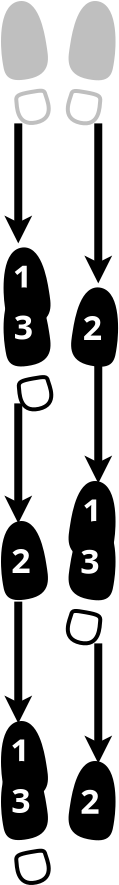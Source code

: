 <?xml version="1.0" encoding="UTF-8"?>
<dia:diagram xmlns:dia="http://www.lysator.liu.se/~alla/dia/">
  <dia:layer name="Segundo plano" visible="true" connectable="true" active="true">
    <dia:group>
      <dia:attribute name="meta">
        <dia:composite type="dict"/>
      </dia:attribute>
      <dia:attribute name="matrix"/>
      <dia:object type="Standard - Beziergon" version="0" id="O0">
        <dia:attribute name="obj_pos">
          <dia:point val="9.128,-15.68"/>
        </dia:attribute>
        <dia:attribute name="obj_bb">
          <dia:rectangle val="8.265,-15.8;10.613,-11.845"/>
        </dia:attribute>
        <dia:attribute name="bez_points">
          <dia:point val="9.128,-15.68"/>
          <dia:point val="10.028,-15.897"/>
          <dia:point val="10.332,-14.274"/>
          <dia:point val="10.432,-13.624"/>
          <dia:point val="10.532,-12.975"/>
          <dia:point val="10.728,-12.218"/>
          <dia:point val="9.628,-12.002"/>
          <dia:point val="8.528,-11.785"/>
          <dia:point val="8.528,-12.218"/>
          <dia:point val="8.428,-12.867"/>
          <dia:point val="8.328,-13.516"/>
          <dia:point val="8.228,-15.464"/>
        </dia:attribute>
        <dia:attribute name="corner_types">
          <dia:enum val="2"/>
          <dia:enum val="2"/>
          <dia:enum val="2"/>
          <dia:enum val="2"/>
          <dia:enum val="2"/>
        </dia:attribute>
        <dia:attribute name="line_width">
          <dia:real val="0.2"/>
        </dia:attribute>
        <dia:attribute name="inner_color">
          <dia:color val="#000000ff"/>
        </dia:attribute>
        <dia:attribute name="show_background">
          <dia:boolean val="true"/>
        </dia:attribute>
      </dia:object>
      <dia:object type="Standard - Text" version="1" id="O1">
        <dia:attribute name="obj_pos">
          <dia:point val="8.728,-13.68"/>
        </dia:attribute>
        <dia:attribute name="obj_bb">
          <dia:rectangle val="8.728,-15.302;9.955,-13.182"/>
        </dia:attribute>
        <dia:attribute name="text">
          <dia:composite type="text">
            <dia:attribute name="string">
              <dia:string>#1#</dia:string>
            </dia:attribute>
            <dia:attribute name="font">
              <dia:font family="sans" style="80" name="Helvetica-Bold"/>
            </dia:attribute>
            <dia:attribute name="height">
              <dia:real val="2.117"/>
            </dia:attribute>
            <dia:attribute name="pos">
              <dia:point val="8.728,-13.68"/>
            </dia:attribute>
            <dia:attribute name="color">
              <dia:color val="#ffffffff"/>
            </dia:attribute>
            <dia:attribute name="alignment">
              <dia:enum val="0"/>
            </dia:attribute>
          </dia:composite>
        </dia:attribute>
        <dia:attribute name="valign">
          <dia:enum val="3"/>
        </dia:attribute>
      </dia:object>
    </dia:group>
    <dia:group>
      <dia:attribute name="meta">
        <dia:composite type="dict"/>
      </dia:attribute>
      <dia:attribute name="matrix"/>
      <dia:object type="Standard - Beziergon" version="0" id="O2">
        <dia:attribute name="obj_pos">
          <dia:point val="13,-4"/>
        </dia:attribute>
        <dia:attribute name="obj_bb">
          <dia:rectangle val="11.515,-4.12;13.863,-0.154"/>
        </dia:attribute>
        <dia:attribute name="bez_points">
          <dia:point val="13,-4"/>
          <dia:point val="12.1,-4.217"/>
          <dia:point val="11.796,-2.589"/>
          <dia:point val="11.696,-1.938"/>
          <dia:point val="11.596,-1.287"/>
          <dia:point val="11.4,-0.527"/>
          <dia:point val="12.5,-0.31"/>
          <dia:point val="13.6,-0.093"/>
          <dia:point val="13.6,-0.527"/>
          <dia:point val="13.7,-1.178"/>
          <dia:point val="13.8,-1.829"/>
          <dia:point val="13.9,-3.783"/>
        </dia:attribute>
        <dia:attribute name="corner_types">
          <dia:enum val="2"/>
          <dia:enum val="2"/>
          <dia:enum val="2"/>
          <dia:enum val="2"/>
          <dia:enum val="2"/>
        </dia:attribute>
        <dia:attribute name="line_width">
          <dia:real val="0.2"/>
        </dia:attribute>
        <dia:attribute name="inner_color">
          <dia:color val="#000000ff"/>
        </dia:attribute>
        <dia:attribute name="show_background">
          <dia:boolean val="true"/>
        </dia:attribute>
      </dia:object>
      <dia:object type="Standard - Text" version="1" id="O3">
        <dia:attribute name="obj_pos">
          <dia:point val="12.2,-2"/>
        </dia:attribute>
        <dia:attribute name="obj_bb">
          <dia:rectangle val="12.2,-3.572;13.377,-1.6"/>
        </dia:attribute>
        <dia:attribute name="text">
          <dia:composite type="text">
            <dia:attribute name="string">
              <dia:string>#1#</dia:string>
            </dia:attribute>
            <dia:attribute name="font">
              <dia:font family="sans" style="80" name="Helvetica-Bold"/>
            </dia:attribute>
            <dia:attribute name="height">
              <dia:real val="2.117"/>
            </dia:attribute>
            <dia:attribute name="pos">
              <dia:point val="12.2,-2"/>
            </dia:attribute>
            <dia:attribute name="color">
              <dia:color val="#ffffffff"/>
            </dia:attribute>
            <dia:attribute name="alignment">
              <dia:enum val="0"/>
            </dia:attribute>
          </dia:composite>
        </dia:attribute>
        <dia:attribute name="valign">
          <dia:enum val="3"/>
        </dia:attribute>
      </dia:object>
    </dia:group>
    <dia:group>
      <dia:attribute name="meta">
        <dia:composite type="dict"/>
      </dia:attribute>
      <dia:attribute name="matrix"/>
      <dia:object type="Standard - Beziergon" version="0" id="O4">
        <dia:attribute name="obj_pos">
          <dia:point val="13,10"/>
        </dia:attribute>
        <dia:attribute name="obj_bb">
          <dia:rectangle val="11.515,9.88;13.863,13.846"/>
        </dia:attribute>
        <dia:attribute name="bez_points">
          <dia:point val="13,10"/>
          <dia:point val="12.1,9.783"/>
          <dia:point val="11.796,11.411"/>
          <dia:point val="11.696,12.062"/>
          <dia:point val="11.596,12.713"/>
          <dia:point val="11.4,13.473"/>
          <dia:point val="12.5,13.69"/>
          <dia:point val="13.6,13.907"/>
          <dia:point val="13.6,13.473"/>
          <dia:point val="13.7,12.822"/>
          <dia:point val="13.8,12.171"/>
          <dia:point val="13.9,10.217"/>
        </dia:attribute>
        <dia:attribute name="corner_types">
          <dia:enum val="2"/>
          <dia:enum val="2"/>
          <dia:enum val="2"/>
          <dia:enum val="2"/>
          <dia:enum val="2"/>
        </dia:attribute>
        <dia:attribute name="line_width">
          <dia:real val="0.2"/>
        </dia:attribute>
        <dia:attribute name="inner_color">
          <dia:color val="#000000ff"/>
        </dia:attribute>
        <dia:attribute name="show_background">
          <dia:boolean val="true"/>
        </dia:attribute>
      </dia:object>
      <dia:object type="Standard - Text" version="1" id="O5">
        <dia:attribute name="obj_pos">
          <dia:point val="12.102,12.514"/>
        </dia:attribute>
        <dia:attribute name="obj_bb">
          <dia:rectangle val="12.102,10.942;13.28,12.914"/>
        </dia:attribute>
        <dia:attribute name="text">
          <dia:composite type="text">
            <dia:attribute name="string">
              <dia:string>#2#</dia:string>
            </dia:attribute>
            <dia:attribute name="font">
              <dia:font family="sans" style="80" name="Helvetica-Bold"/>
            </dia:attribute>
            <dia:attribute name="height">
              <dia:real val="2.117"/>
            </dia:attribute>
            <dia:attribute name="pos">
              <dia:point val="12.102,12.514"/>
            </dia:attribute>
            <dia:attribute name="color">
              <dia:color val="#ffffffff"/>
            </dia:attribute>
            <dia:attribute name="alignment">
              <dia:enum val="0"/>
            </dia:attribute>
          </dia:composite>
        </dia:attribute>
        <dia:attribute name="valign">
          <dia:enum val="3"/>
        </dia:attribute>
      </dia:object>
    </dia:group>
    <dia:group>
      <dia:attribute name="meta">
        <dia:composite type="dict"/>
      </dia:attribute>
      <dia:attribute name="matrix"/>
      <dia:object type="Standard - Beziergon" version="0" id="O6">
        <dia:attribute name="obj_pos">
          <dia:point val="13,-28"/>
        </dia:attribute>
        <dia:attribute name="obj_bb">
          <dia:rectangle val="11.515,-28.12;13.863,-24.154"/>
        </dia:attribute>
        <dia:attribute name="bez_points">
          <dia:point val="13,-28"/>
          <dia:point val="12.1,-28.217"/>
          <dia:point val="11.796,-26.589"/>
          <dia:point val="11.696,-25.938"/>
          <dia:point val="11.596,-25.287"/>
          <dia:point val="11.4,-24.527"/>
          <dia:point val="12.5,-24.31"/>
          <dia:point val="13.6,-24.093"/>
          <dia:point val="13.6,-24.527"/>
          <dia:point val="13.7,-25.178"/>
          <dia:point val="13.8,-25.829"/>
          <dia:point val="13.9,-27.783"/>
        </dia:attribute>
        <dia:attribute name="corner_types">
          <dia:enum val="2"/>
          <dia:enum val="2"/>
          <dia:enum val="2"/>
          <dia:enum val="2"/>
          <dia:enum val="2"/>
        </dia:attribute>
        <dia:attribute name="line_color">
          <dia:color val="#bfbfbfff"/>
        </dia:attribute>
        <dia:attribute name="line_width">
          <dia:real val="0.2"/>
        </dia:attribute>
        <dia:attribute name="inner_color">
          <dia:color val="#bfbfbfff"/>
        </dia:attribute>
        <dia:attribute name="show_background">
          <dia:boolean val="true"/>
        </dia:attribute>
      </dia:object>
      <dia:object type="Standard - Beziergon" version="0" id="O7">
        <dia:attribute name="obj_pos">
          <dia:point val="12.396,-23.55"/>
        </dia:attribute>
        <dia:attribute name="obj_bb">
          <dia:rectangle val="11.377,-23.722;13.201,-21.902"/>
        </dia:attribute>
        <dia:attribute name="bez_points">
          <dia:point val="12.396,-23.55"/>
          <dia:point val="11.796,-23.659"/>
          <dia:point val="11.696,-23.659"/>
          <dia:point val="11.646,-23.442"/>
          <dia:point val="11.596,-23.225"/>
          <dia:point val="11.096,-22.248"/>
          <dia:point val="12.096,-22.031"/>
          <dia:point val="13.096,-21.814"/>
          <dia:point val="13.063,-22.863"/>
          <dia:point val="13.096,-23.116"/>
          <dia:point val="13.13,-23.369"/>
          <dia:point val="12.996,-23.442"/>
        </dia:attribute>
        <dia:attribute name="corner_types">
          <dia:enum val="2"/>
          <dia:enum val="2"/>
          <dia:enum val="2"/>
          <dia:enum val="2"/>
          <dia:enum val="2"/>
        </dia:attribute>
        <dia:attribute name="line_color">
          <dia:color val="#bfbfbfff"/>
        </dia:attribute>
        <dia:attribute name="line_width">
          <dia:real val="0.2"/>
        </dia:attribute>
        <dia:attribute name="inner_color">
          <dia:color val="#bfbfbfff"/>
        </dia:attribute>
        <dia:attribute name="show_background">
          <dia:boolean val="false"/>
        </dia:attribute>
      </dia:object>
    </dia:group>
    <dia:group>
      <dia:attribute name="meta">
        <dia:composite type="dict"/>
      </dia:attribute>
      <dia:attribute name="matrix"/>
      <dia:object type="Standard - Beziergon" version="0" id="O8">
        <dia:attribute name="obj_pos">
          <dia:point val="9,-28"/>
        </dia:attribute>
        <dia:attribute name="obj_bb">
          <dia:rectangle val="8.137,-28.12;10.485,-24.165"/>
        </dia:attribute>
        <dia:attribute name="bez_points">
          <dia:point val="9,-28"/>
          <dia:point val="9.9,-28.216"/>
          <dia:point val="10.204,-26.593"/>
          <dia:point val="10.304,-25.944"/>
          <dia:point val="10.404,-25.295"/>
          <dia:point val="10.6,-24.538"/>
          <dia:point val="9.5,-24.321"/>
          <dia:point val="8.4,-24.105"/>
          <dia:point val="8.4,-24.538"/>
          <dia:point val="8.3,-25.187"/>
          <dia:point val="8.2,-25.836"/>
          <dia:point val="8.1,-27.784"/>
        </dia:attribute>
        <dia:attribute name="corner_types">
          <dia:enum val="2"/>
          <dia:enum val="2"/>
          <dia:enum val="2"/>
          <dia:enum val="2"/>
          <dia:enum val="2"/>
        </dia:attribute>
        <dia:attribute name="line_color">
          <dia:color val="#bfbfbfff"/>
        </dia:attribute>
        <dia:attribute name="line_width">
          <dia:real val="0.2"/>
        </dia:attribute>
        <dia:attribute name="inner_color">
          <dia:color val="#bfbfbfff"/>
        </dia:attribute>
        <dia:attribute name="show_background">
          <dia:boolean val="true"/>
        </dia:attribute>
      </dia:object>
      <dia:object type="Standard - Beziergon" version="0" id="O9">
        <dia:attribute name="obj_pos">
          <dia:point val="9.604,-23.564"/>
        </dia:attribute>
        <dia:attribute name="obj_bb">
          <dia:rectangle val="8.799,-23.735;10.623,-21.92"/>
        </dia:attribute>
        <dia:attribute name="bez_points">
          <dia:point val="9.604,-23.564"/>
          <dia:point val="10.204,-23.672"/>
          <dia:point val="10.304,-23.672"/>
          <dia:point val="10.354,-23.456"/>
          <dia:point val="10.404,-23.239"/>
          <dia:point val="10.904,-22.265"/>
          <dia:point val="9.904,-22.049"/>
          <dia:point val="8.904,-21.833"/>
          <dia:point val="8.937,-22.878"/>
          <dia:point val="8.904,-23.131"/>
          <dia:point val="8.87,-23.383"/>
          <dia:point val="9.004,-23.456"/>
        </dia:attribute>
        <dia:attribute name="corner_types">
          <dia:enum val="2"/>
          <dia:enum val="2"/>
          <dia:enum val="2"/>
          <dia:enum val="2"/>
          <dia:enum val="2"/>
        </dia:attribute>
        <dia:attribute name="line_color">
          <dia:color val="#bfbfbfff"/>
        </dia:attribute>
        <dia:attribute name="line_width">
          <dia:real val="0.2"/>
        </dia:attribute>
        <dia:attribute name="inner_color">
          <dia:color val="#bfbfbfff"/>
        </dia:attribute>
        <dia:attribute name="show_background">
          <dia:boolean val="false"/>
        </dia:attribute>
      </dia:object>
    </dia:group>
    <dia:group>
      <dia:attribute name="meta">
        <dia:composite type="dict"/>
      </dia:attribute>
      <dia:attribute name="matrix"/>
      <dia:object type="Standard - Beziergon" version="0" id="O10">
        <dia:attribute name="obj_pos">
          <dia:point val="9,-2"/>
        </dia:attribute>
        <dia:attribute name="obj_bb">
          <dia:rectangle val="8.137,-2.12;10.485,1.835"/>
        </dia:attribute>
        <dia:attribute name="bez_points">
          <dia:point val="9,-2"/>
          <dia:point val="9.9,-2.216"/>
          <dia:point val="10.204,-0.593"/>
          <dia:point val="10.304,0.056"/>
          <dia:point val="10.404,0.705"/>
          <dia:point val="10.6,1.462"/>
          <dia:point val="9.5,1.679"/>
          <dia:point val="8.4,1.895"/>
          <dia:point val="8.4,1.462"/>
          <dia:point val="8.3,0.813"/>
          <dia:point val="8.2,0.164"/>
          <dia:point val="8.1,-1.784"/>
        </dia:attribute>
        <dia:attribute name="corner_types">
          <dia:enum val="2"/>
          <dia:enum val="2"/>
          <dia:enum val="2"/>
          <dia:enum val="2"/>
          <dia:enum val="2"/>
        </dia:attribute>
        <dia:attribute name="line_width">
          <dia:real val="0.2"/>
        </dia:attribute>
        <dia:attribute name="inner_color">
          <dia:color val="#000000ff"/>
        </dia:attribute>
        <dia:attribute name="show_background">
          <dia:boolean val="true"/>
        </dia:attribute>
      </dia:object>
      <dia:object type="Standard - Text" version="1" id="O11">
        <dia:attribute name="obj_pos">
          <dia:point val="8.65,0.48"/>
        </dia:attribute>
        <dia:attribute name="obj_bb">
          <dia:rectangle val="8.65,-1.092;9.828,0.88"/>
        </dia:attribute>
        <dia:attribute name="text">
          <dia:composite type="text">
            <dia:attribute name="string">
              <dia:string>#2#</dia:string>
            </dia:attribute>
            <dia:attribute name="font">
              <dia:font family="sans" style="80" name="Helvetica-Bold"/>
            </dia:attribute>
            <dia:attribute name="height">
              <dia:real val="2.117"/>
            </dia:attribute>
            <dia:attribute name="pos">
              <dia:point val="8.65,0.48"/>
            </dia:attribute>
            <dia:attribute name="color">
              <dia:color val="#ffffffff"/>
            </dia:attribute>
            <dia:attribute name="alignment">
              <dia:enum val="0"/>
            </dia:attribute>
          </dia:composite>
        </dia:attribute>
        <dia:attribute name="valign">
          <dia:enum val="3"/>
        </dia:attribute>
      </dia:object>
    </dia:group>
    <dia:object type="Standard - Line" version="0" id="O12">
      <dia:attribute name="obj_pos">
        <dia:point val="13,-14"/>
      </dia:attribute>
      <dia:attribute name="obj_bb">
        <dia:rectangle val="12.303,-22.2;13.697,-13.8"/>
      </dia:attribute>
      <dia:attribute name="conn_endpoints">
        <dia:point val="13,-14"/>
        <dia:point val="13,-22"/>
      </dia:attribute>
      <dia:attribute name="numcp">
        <dia:int val="1"/>
      </dia:attribute>
      <dia:attribute name="line_width">
        <dia:real val="0.4"/>
      </dia:attribute>
      <dia:attribute name="start_arrow">
        <dia:enum val="22"/>
      </dia:attribute>
      <dia:attribute name="start_arrow_length">
        <dia:real val="0.5"/>
      </dia:attribute>
      <dia:attribute name="start_arrow_width">
        <dia:real val="0.5"/>
      </dia:attribute>
    </dia:object>
    <dia:object type="Standard - Line" version="0" id="O13">
      <dia:attribute name="obj_pos">
        <dia:point val="9,-16"/>
      </dia:attribute>
      <dia:attribute name="obj_bb">
        <dia:rectangle val="8.303,-22.2;9.697,-15.8"/>
      </dia:attribute>
      <dia:attribute name="conn_endpoints">
        <dia:point val="9,-16"/>
        <dia:point val="9,-22"/>
      </dia:attribute>
      <dia:attribute name="numcp">
        <dia:int val="1"/>
      </dia:attribute>
      <dia:attribute name="line_width">
        <dia:real val="0.4"/>
      </dia:attribute>
      <dia:attribute name="start_arrow">
        <dia:enum val="22"/>
      </dia:attribute>
      <dia:attribute name="start_arrow_length">
        <dia:real val="0.5"/>
      </dia:attribute>
      <dia:attribute name="start_arrow_width">
        <dia:real val="0.5"/>
      </dia:attribute>
    </dia:object>
    <dia:object type="Standard - Line" version="0" id="O14">
      <dia:attribute name="obj_pos">
        <dia:point val="13,10"/>
      </dia:attribute>
      <dia:attribute name="obj_bb">
        <dia:rectangle val="12.303,3.8;13.697,10.2"/>
      </dia:attribute>
      <dia:attribute name="conn_endpoints">
        <dia:point val="13,10"/>
        <dia:point val="13,4"/>
      </dia:attribute>
      <dia:attribute name="numcp">
        <dia:int val="1"/>
      </dia:attribute>
      <dia:attribute name="line_width">
        <dia:real val="0.4"/>
      </dia:attribute>
      <dia:attribute name="start_arrow">
        <dia:enum val="22"/>
      </dia:attribute>
      <dia:attribute name="start_arrow_length">
        <dia:real val="0.5"/>
      </dia:attribute>
      <dia:attribute name="start_arrow_width">
        <dia:real val="0.5"/>
      </dia:attribute>
      <dia:connections>
        <dia:connection handle="0" to="O4" connection="0"/>
      </dia:connections>
    </dia:object>
    <dia:object type="Standard - Line" version="0" id="O15">
      <dia:attribute name="obj_pos">
        <dia:point val="9,8"/>
      </dia:attribute>
      <dia:attribute name="obj_bb">
        <dia:rectangle val="8.303,1.711;9.697,8.2"/>
      </dia:attribute>
      <dia:attribute name="conn_endpoints">
        <dia:point val="9,8"/>
        <dia:point val="9,1.911"/>
      </dia:attribute>
      <dia:attribute name="numcp">
        <dia:int val="1"/>
      </dia:attribute>
      <dia:attribute name="line_width">
        <dia:real val="0.4"/>
      </dia:attribute>
      <dia:attribute name="start_arrow">
        <dia:enum val="22"/>
      </dia:attribute>
      <dia:attribute name="start_arrow_length">
        <dia:real val="0.5"/>
      </dia:attribute>
      <dia:attribute name="start_arrow_width">
        <dia:real val="0.5"/>
      </dia:attribute>
      <dia:connections>
        <dia:connection handle="0" to="O20" connection="0"/>
      </dia:connections>
    </dia:object>
    <dia:group>
      <dia:attribute name="meta">
        <dia:composite type="dict"/>
      </dia:attribute>
      <dia:attribute name="matrix"/>
      <dia:object type="Standard - Beziergon" version="0" id="O16">
        <dia:attribute name="obj_pos">
          <dia:point val="13.128,-13.68"/>
        </dia:attribute>
        <dia:attribute name="obj_bb">
          <dia:rectangle val="11.644,-13.8;13.992,-9.834"/>
        </dia:attribute>
        <dia:attribute name="bez_points">
          <dia:point val="13.128,-13.68"/>
          <dia:point val="12.228,-13.897"/>
          <dia:point val="11.924,-12.269"/>
          <dia:point val="11.824,-11.618"/>
          <dia:point val="11.724,-10.967"/>
          <dia:point val="11.528,-10.207"/>
          <dia:point val="12.628,-9.99"/>
          <dia:point val="13.728,-9.773"/>
          <dia:point val="13.728,-10.207"/>
          <dia:point val="13.828,-10.859"/>
          <dia:point val="13.928,-11.51"/>
          <dia:point val="14.028,-13.463"/>
        </dia:attribute>
        <dia:attribute name="corner_types">
          <dia:enum val="2"/>
          <dia:enum val="2"/>
          <dia:enum val="2"/>
          <dia:enum val="2"/>
          <dia:enum val="2"/>
        </dia:attribute>
        <dia:attribute name="line_width">
          <dia:real val="0.2"/>
        </dia:attribute>
        <dia:attribute name="inner_color">
          <dia:color val="#000000ff"/>
        </dia:attribute>
        <dia:attribute name="show_background">
          <dia:boolean val="true"/>
        </dia:attribute>
      </dia:object>
      <dia:object type="Standard - Text" version="1" id="O17">
        <dia:attribute name="obj_pos">
          <dia:point val="12.23,-11.166"/>
        </dia:attribute>
        <dia:attribute name="obj_bb">
          <dia:rectangle val="12.23,-12.739;13.408,-10.766"/>
        </dia:attribute>
        <dia:attribute name="text">
          <dia:composite type="text">
            <dia:attribute name="string">
              <dia:string>#2#</dia:string>
            </dia:attribute>
            <dia:attribute name="font">
              <dia:font family="sans" style="80" name="Helvetica-Bold"/>
            </dia:attribute>
            <dia:attribute name="height">
              <dia:real val="2.117"/>
            </dia:attribute>
            <dia:attribute name="pos">
              <dia:point val="12.23,-11.166"/>
            </dia:attribute>
            <dia:attribute name="color">
              <dia:color val="#ffffffff"/>
            </dia:attribute>
            <dia:attribute name="alignment">
              <dia:enum val="0"/>
            </dia:attribute>
          </dia:composite>
        </dia:attribute>
        <dia:attribute name="valign">
          <dia:enum val="3"/>
        </dia:attribute>
      </dia:object>
    </dia:group>
    <dia:object type="Standard - Line" version="0" id="O18">
      <dia:attribute name="obj_pos">
        <dia:point val="13,-4"/>
      </dia:attribute>
      <dia:attribute name="obj_bb">
        <dia:rectangle val="12.303,-10.278;13.697,-3.8"/>
      </dia:attribute>
      <dia:attribute name="conn_endpoints">
        <dia:point val="13,-4"/>
        <dia:point val="13,-10.078"/>
      </dia:attribute>
      <dia:attribute name="numcp">
        <dia:int val="1"/>
      </dia:attribute>
      <dia:attribute name="line_width">
        <dia:real val="0.4"/>
      </dia:attribute>
      <dia:attribute name="start_arrow">
        <dia:enum val="22"/>
      </dia:attribute>
      <dia:attribute name="start_arrow_length">
        <dia:real val="0.5"/>
      </dia:attribute>
      <dia:attribute name="start_arrow_width">
        <dia:real val="0.5"/>
      </dia:attribute>
      <dia:connections>
        <dia:connection handle="0" to="O2" connection="0"/>
      </dia:connections>
    </dia:object>
    <dia:object type="Standard - Line" version="0" id="O19">
      <dia:attribute name="obj_pos">
        <dia:point val="9,-2"/>
      </dia:attribute>
      <dia:attribute name="obj_bb">
        <dia:rectangle val="8.303,-8.2;9.697,-1.8"/>
      </dia:attribute>
      <dia:attribute name="conn_endpoints">
        <dia:point val="9,-2"/>
        <dia:point val="9,-8"/>
      </dia:attribute>
      <dia:attribute name="numcp">
        <dia:int val="1"/>
      </dia:attribute>
      <dia:attribute name="line_width">
        <dia:real val="0.4"/>
      </dia:attribute>
      <dia:attribute name="start_arrow">
        <dia:enum val="22"/>
      </dia:attribute>
      <dia:attribute name="start_arrow_length">
        <dia:real val="0.5"/>
      </dia:attribute>
      <dia:attribute name="start_arrow_width">
        <dia:real val="0.5"/>
      </dia:attribute>
      <dia:connections>
        <dia:connection handle="0" to="O10" connection="0"/>
      </dia:connections>
    </dia:object>
    <dia:group>
      <dia:attribute name="meta">
        <dia:composite type="dict"/>
      </dia:attribute>
      <dia:attribute name="matrix"/>
      <dia:object type="Standard - Beziergon" version="0" id="O20">
        <dia:attribute name="obj_pos">
          <dia:point val="9,8"/>
        </dia:attribute>
        <dia:attribute name="obj_bb">
          <dia:rectangle val="8.137,7.88;10.485,11.835"/>
        </dia:attribute>
        <dia:attribute name="bez_points">
          <dia:point val="9,8"/>
          <dia:point val="9.9,7.784"/>
          <dia:point val="10.204,9.407"/>
          <dia:point val="10.304,10.056"/>
          <dia:point val="10.404,10.705"/>
          <dia:point val="10.6,11.462"/>
          <dia:point val="9.5,11.679"/>
          <dia:point val="8.4,11.895"/>
          <dia:point val="8.4,11.462"/>
          <dia:point val="8.3,10.813"/>
          <dia:point val="8.2,10.164"/>
          <dia:point val="8.1,8.216"/>
        </dia:attribute>
        <dia:attribute name="corner_types">
          <dia:enum val="2"/>
          <dia:enum val="2"/>
          <dia:enum val="2"/>
          <dia:enum val="2"/>
          <dia:enum val="2"/>
        </dia:attribute>
        <dia:attribute name="line_width">
          <dia:real val="0.2"/>
        </dia:attribute>
        <dia:attribute name="inner_color">
          <dia:color val="#000000ff"/>
        </dia:attribute>
        <dia:attribute name="show_background">
          <dia:boolean val="true"/>
        </dia:attribute>
      </dia:object>
      <dia:object type="Standard - Text" version="1" id="O21">
        <dia:attribute name="obj_pos">
          <dia:point val="8.6,10"/>
        </dia:attribute>
        <dia:attribute name="obj_bb">
          <dia:rectangle val="8.6,8.428;9.777,10.4"/>
        </dia:attribute>
        <dia:attribute name="text">
          <dia:composite type="text">
            <dia:attribute name="string">
              <dia:string>#1#</dia:string>
            </dia:attribute>
            <dia:attribute name="font">
              <dia:font family="sans" style="80" name="Helvetica-Bold"/>
            </dia:attribute>
            <dia:attribute name="height">
              <dia:real val="2.117"/>
            </dia:attribute>
            <dia:attribute name="pos">
              <dia:point val="8.6,10"/>
            </dia:attribute>
            <dia:attribute name="color">
              <dia:color val="#ffffffff"/>
            </dia:attribute>
            <dia:attribute name="alignment">
              <dia:enum val="0"/>
            </dia:attribute>
          </dia:composite>
        </dia:attribute>
        <dia:attribute name="valign">
          <dia:enum val="3"/>
        </dia:attribute>
      </dia:object>
    </dia:group>
    <dia:group>
      <dia:attribute name="meta">
        <dia:composite type="dict"/>
      </dia:attribute>
      <dia:attribute name="matrix"/>
      <dia:object type="Standard - Beziergon" version="0" id="O22">
        <dia:attribute name="obj_pos">
          <dia:point val="9,10"/>
        </dia:attribute>
        <dia:attribute name="obj_bb">
          <dia:rectangle val="8.137,9.88;10.485,13.835"/>
        </dia:attribute>
        <dia:attribute name="bez_points">
          <dia:point val="9,10"/>
          <dia:point val="9.9,9.784"/>
          <dia:point val="10.204,11.407"/>
          <dia:point val="10.304,12.056"/>
          <dia:point val="10.404,12.705"/>
          <dia:point val="10.6,13.462"/>
          <dia:point val="9.5,13.679"/>
          <dia:point val="8.4,13.895"/>
          <dia:point val="8.4,13.462"/>
          <dia:point val="8.3,12.813"/>
          <dia:point val="8.2,12.164"/>
          <dia:point val="8.1,10.216"/>
        </dia:attribute>
        <dia:attribute name="corner_types">
          <dia:enum val="2"/>
          <dia:enum val="2"/>
          <dia:enum val="2"/>
          <dia:enum val="2"/>
          <dia:enum val="2"/>
        </dia:attribute>
        <dia:attribute name="line_width">
          <dia:real val="0.2"/>
        </dia:attribute>
        <dia:attribute name="inner_color">
          <dia:color val="#000000ff"/>
        </dia:attribute>
        <dia:attribute name="show_background">
          <dia:boolean val="true"/>
        </dia:attribute>
      </dia:object>
      <dia:object type="Standard - Beziergon" version="0" id="O23">
        <dia:attribute name="obj_pos">
          <dia:point val="9.604,14.436"/>
        </dia:attribute>
        <dia:attribute name="obj_bb">
          <dia:rectangle val="8.799,14.265;10.623,16.08"/>
        </dia:attribute>
        <dia:attribute name="bez_points">
          <dia:point val="9.604,14.436"/>
          <dia:point val="10.204,14.328"/>
          <dia:point val="10.304,14.328"/>
          <dia:point val="10.354,14.544"/>
          <dia:point val="10.404,14.761"/>
          <dia:point val="10.904,15.735"/>
          <dia:point val="9.904,15.951"/>
          <dia:point val="8.904,16.167"/>
          <dia:point val="8.937,15.121"/>
          <dia:point val="8.904,14.869"/>
          <dia:point val="8.87,14.617"/>
          <dia:point val="9.004,14.544"/>
        </dia:attribute>
        <dia:attribute name="corner_types">
          <dia:enum val="2"/>
          <dia:enum val="2"/>
          <dia:enum val="2"/>
          <dia:enum val="2"/>
          <dia:enum val="2"/>
        </dia:attribute>
        <dia:attribute name="line_width">
          <dia:real val="0.2"/>
        </dia:attribute>
        <dia:attribute name="inner_color">
          <dia:color val="#000000ff"/>
        </dia:attribute>
        <dia:attribute name="show_background">
          <dia:boolean val="false"/>
        </dia:attribute>
      </dia:object>
      <dia:object type="Standard - Text" version="1" id="O24">
        <dia:attribute name="obj_pos">
          <dia:point val="8.65,12.48"/>
        </dia:attribute>
        <dia:attribute name="obj_bb">
          <dia:rectangle val="8.65,10.908;9.828,12.88"/>
        </dia:attribute>
        <dia:attribute name="text">
          <dia:composite type="text">
            <dia:attribute name="string">
              <dia:string>#3#</dia:string>
            </dia:attribute>
            <dia:attribute name="font">
              <dia:font family="sans" style="80" name="Helvetica-Bold"/>
            </dia:attribute>
            <dia:attribute name="height">
              <dia:real val="2.117"/>
            </dia:attribute>
            <dia:attribute name="pos">
              <dia:point val="8.65,12.48"/>
            </dia:attribute>
            <dia:attribute name="color">
              <dia:color val="#ffffffff"/>
            </dia:attribute>
            <dia:attribute name="alignment">
              <dia:enum val="0"/>
            </dia:attribute>
          </dia:composite>
        </dia:attribute>
        <dia:attribute name="valign">
          <dia:enum val="3"/>
        </dia:attribute>
      </dia:object>
    </dia:group>
    <dia:group>
      <dia:attribute name="meta">
        <dia:composite type="dict"/>
      </dia:attribute>
      <dia:attribute name="matrix"/>
      <dia:object type="Standard - Beziergon" version="0" id="O25">
        <dia:attribute name="obj_pos">
          <dia:point val="13,-2"/>
        </dia:attribute>
        <dia:attribute name="obj_bb">
          <dia:rectangle val="11.515,-2.12;13.863,1.846"/>
        </dia:attribute>
        <dia:attribute name="bez_points">
          <dia:point val="13,-2"/>
          <dia:point val="12.1,-2.217"/>
          <dia:point val="11.796,-0.589"/>
          <dia:point val="11.696,0.062"/>
          <dia:point val="11.596,0.713"/>
          <dia:point val="11.4,1.473"/>
          <dia:point val="12.5,1.69"/>
          <dia:point val="13.6,1.907"/>
          <dia:point val="13.6,1.473"/>
          <dia:point val="13.7,0.822"/>
          <dia:point val="13.8,0.171"/>
          <dia:point val="13.9,-1.783"/>
        </dia:attribute>
        <dia:attribute name="corner_types">
          <dia:enum val="2"/>
          <dia:enum val="2"/>
          <dia:enum val="2"/>
          <dia:enum val="2"/>
          <dia:enum val="2"/>
        </dia:attribute>
        <dia:attribute name="line_width">
          <dia:real val="0.2"/>
        </dia:attribute>
        <dia:attribute name="inner_color">
          <dia:color val="#000000ff"/>
        </dia:attribute>
        <dia:attribute name="show_background">
          <dia:boolean val="true"/>
        </dia:attribute>
      </dia:object>
      <dia:object type="Standard - Beziergon" version="0" id="O26">
        <dia:attribute name="obj_pos">
          <dia:point val="12.396,2.45"/>
        </dia:attribute>
        <dia:attribute name="obj_bb">
          <dia:rectangle val="11.377,2.278;13.201,4.098"/>
        </dia:attribute>
        <dia:attribute name="bez_points">
          <dia:point val="12.396,2.45"/>
          <dia:point val="11.796,2.341"/>
          <dia:point val="11.696,2.341"/>
          <dia:point val="11.646,2.558"/>
          <dia:point val="11.596,2.775"/>
          <dia:point val="11.096,3.752"/>
          <dia:point val="12.096,3.969"/>
          <dia:point val="13.096,4.186"/>
          <dia:point val="13.063,3.137"/>
          <dia:point val="13.096,2.884"/>
          <dia:point val="13.13,2.631"/>
          <dia:point val="12.996,2.558"/>
        </dia:attribute>
        <dia:attribute name="corner_types">
          <dia:enum val="2"/>
          <dia:enum val="2"/>
          <dia:enum val="2"/>
          <dia:enum val="2"/>
          <dia:enum val="2"/>
        </dia:attribute>
        <dia:attribute name="line_width">
          <dia:real val="0.2"/>
        </dia:attribute>
        <dia:attribute name="inner_color">
          <dia:color val="#000000ff"/>
        </dia:attribute>
        <dia:attribute name="show_background">
          <dia:boolean val="false"/>
        </dia:attribute>
      </dia:object>
      <dia:object type="Standard - Text" version="1" id="O27">
        <dia:attribute name="obj_pos">
          <dia:point val="12.102,0.514"/>
        </dia:attribute>
        <dia:attribute name="obj_bb">
          <dia:rectangle val="12.102,-1.058;13.28,0.914"/>
        </dia:attribute>
        <dia:attribute name="text">
          <dia:composite type="text">
            <dia:attribute name="string">
              <dia:string>#3#</dia:string>
            </dia:attribute>
            <dia:attribute name="font">
              <dia:font family="sans" style="80" name="Helvetica-Bold"/>
            </dia:attribute>
            <dia:attribute name="height">
              <dia:real val="2.117"/>
            </dia:attribute>
            <dia:attribute name="pos">
              <dia:point val="12.102,0.514"/>
            </dia:attribute>
            <dia:attribute name="color">
              <dia:color val="#ffffffff"/>
            </dia:attribute>
            <dia:attribute name="alignment">
              <dia:enum val="0"/>
            </dia:attribute>
          </dia:composite>
        </dia:attribute>
        <dia:attribute name="valign">
          <dia:enum val="3"/>
        </dia:attribute>
      </dia:object>
    </dia:group>
    <dia:group>
      <dia:attribute name="meta">
        <dia:composite type="dict"/>
      </dia:attribute>
      <dia:attribute name="matrix"/>
      <dia:object type="Standard - Beziergon" version="0" id="O28">
        <dia:attribute name="obj_pos">
          <dia:point val="9.128,-13.68"/>
        </dia:attribute>
        <dia:attribute name="obj_bb">
          <dia:rectangle val="8.265,-13.8;10.613,-9.845"/>
        </dia:attribute>
        <dia:attribute name="bez_points">
          <dia:point val="9.128,-13.68"/>
          <dia:point val="10.028,-13.897"/>
          <dia:point val="10.332,-12.274"/>
          <dia:point val="10.432,-11.624"/>
          <dia:point val="10.532,-10.975"/>
          <dia:point val="10.728,-10.218"/>
          <dia:point val="9.628,-10.002"/>
          <dia:point val="8.528,-9.785"/>
          <dia:point val="8.528,-10.218"/>
          <dia:point val="8.428,-10.867"/>
          <dia:point val="8.328,-11.516"/>
          <dia:point val="8.228,-13.464"/>
        </dia:attribute>
        <dia:attribute name="corner_types">
          <dia:enum val="2"/>
          <dia:enum val="2"/>
          <dia:enum val="2"/>
          <dia:enum val="2"/>
          <dia:enum val="2"/>
        </dia:attribute>
        <dia:attribute name="line_width">
          <dia:real val="0.2"/>
        </dia:attribute>
        <dia:attribute name="inner_color">
          <dia:color val="#000000ff"/>
        </dia:attribute>
        <dia:attribute name="show_background">
          <dia:boolean val="true"/>
        </dia:attribute>
      </dia:object>
      <dia:object type="Standard - Beziergon" version="0" id="O29">
        <dia:attribute name="obj_pos">
          <dia:point val="9.732,-9.244"/>
        </dia:attribute>
        <dia:attribute name="obj_bb">
          <dia:rectangle val="8.927,-9.415;10.751,-7.6"/>
        </dia:attribute>
        <dia:attribute name="bez_points">
          <dia:point val="9.732,-9.244"/>
          <dia:point val="10.332,-9.352"/>
          <dia:point val="10.432,-9.352"/>
          <dia:point val="10.482,-9.136"/>
          <dia:point val="10.532,-8.919"/>
          <dia:point val="11.032,-7.946"/>
          <dia:point val="10.032,-7.729"/>
          <dia:point val="9.032,-7.513"/>
          <dia:point val="9.065,-8.559"/>
          <dia:point val="9.032,-8.811"/>
          <dia:point val="8.999,-9.064"/>
          <dia:point val="9.132,-9.136"/>
        </dia:attribute>
        <dia:attribute name="corner_types">
          <dia:enum val="2"/>
          <dia:enum val="2"/>
          <dia:enum val="2"/>
          <dia:enum val="2"/>
          <dia:enum val="2"/>
        </dia:attribute>
        <dia:attribute name="line_width">
          <dia:real val="0.2"/>
        </dia:attribute>
        <dia:attribute name="inner_color">
          <dia:color val="#000000ff"/>
        </dia:attribute>
        <dia:attribute name="show_background">
          <dia:boolean val="false"/>
        </dia:attribute>
      </dia:object>
      <dia:object type="Standard - Text" version="1" id="O30">
        <dia:attribute name="obj_pos">
          <dia:point val="8.778,-11.2"/>
        </dia:attribute>
        <dia:attribute name="obj_bb">
          <dia:rectangle val="8.778,-12.822;10.005,-10.701"/>
        </dia:attribute>
        <dia:attribute name="text">
          <dia:composite type="text">
            <dia:attribute name="string">
              <dia:string>#3#</dia:string>
            </dia:attribute>
            <dia:attribute name="font">
              <dia:font family="sans" style="80" name="Helvetica-Bold"/>
            </dia:attribute>
            <dia:attribute name="height">
              <dia:real val="2.117"/>
            </dia:attribute>
            <dia:attribute name="pos">
              <dia:point val="8.778,-11.2"/>
            </dia:attribute>
            <dia:attribute name="color">
              <dia:color val="#ffffffff"/>
            </dia:attribute>
            <dia:attribute name="alignment">
              <dia:enum val="0"/>
            </dia:attribute>
          </dia:composite>
        </dia:attribute>
        <dia:attribute name="valign">
          <dia:enum val="3"/>
        </dia:attribute>
      </dia:object>
    </dia:group>
  </dia:layer>
</dia:diagram>
